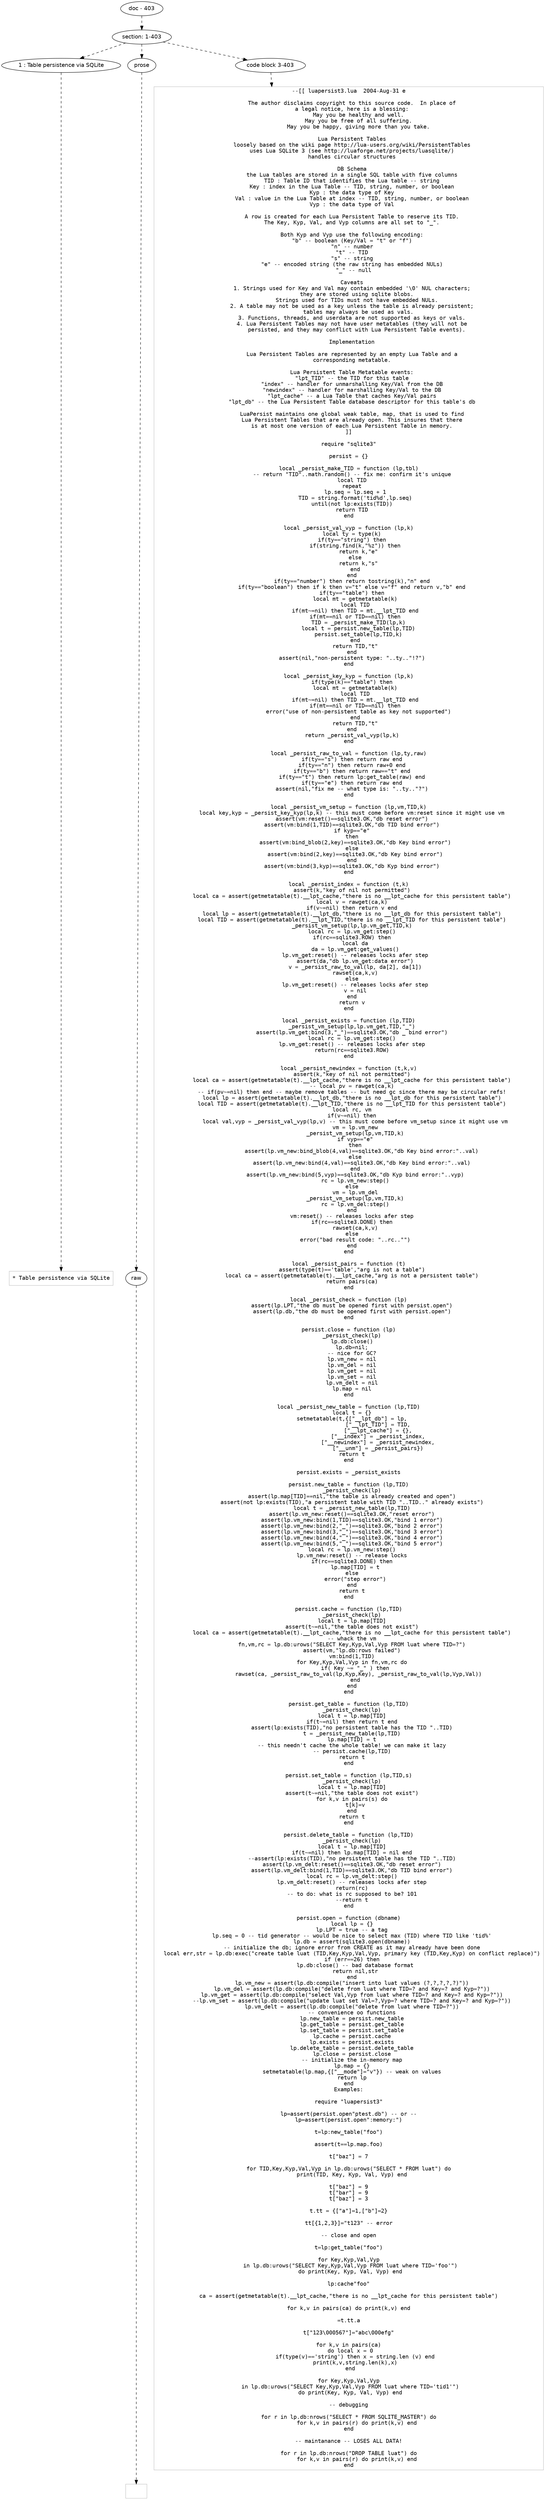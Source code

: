digraph lpegNode {

node [fontname=Helvetica]
edge [style=dashed]

doc_0 [label="doc - 403"]


doc_0 -> { section_1}
{rank=same; section_1}

section_1 [label="section: 1-403"]


// END RANK doc_0

section_1 -> { header_2 prose_3 codeblock_4}
{rank=same; header_2 prose_3 codeblock_4}

header_2 [label="1 : Table persistence via SQLite"]

prose_3 [label="prose"]

codeblock_4 [label="code block 3-403"]


// END RANK section_1

header_2 -> leaf_5
leaf_5  [color=Gray,shape=rectangle,fontname=Inconsolata,label="* Table persistence via SQLite"]
// END RANK header_2

prose_3 -> { raw_6}
{rank=same; raw_6}

raw_6 [label="raw"]


// END RANK prose_3

raw_6 -> leaf_7
leaf_7  [color=Gray,shape=rectangle,fontname=Inconsolata,label="
"]
// END RANK raw_6

codeblock_4 -> leaf_8
leaf_8  [color=Gray,shape=rectangle,fontname=Inconsolata,label="--[[ luapersist3.lua  2004-Aug-31 e

  The author disclaims copyright to this source code.  In place of
  a legal notice, here is a blessing:
      May you be healthy and well.
      May you be free of all suffering.
      May you be happy, giving more than you take.

  Lua Persistent Tables
  loosely based on the wiki page http://lua-users.org/wiki/PersistentTables
  uses Lua SQLite 3 (see http://luaforge.net/projects/luasqlite/)
  handles circular structures

  DB Schema
  the Lua tables are stored in a single SQL table with five columns
  TID : Table ID that identifies the Lua table -- string
  Key : index in the Lua Table -- TID, string, number, or boolean
  Kyp : the data type of Key
  Val : value in the Lua Table at index -- TID, string, number, or boolean
  Vyp : the data type of Val

  A row is created for each Lua Persistent Table to reserve its TID.
  The Key, Kyp, Val, and Vyp columns are all set to \"_\".

  Both Kyp and Vyp use the following encoding:
  \"b\" -- boolean (Key/Val = \"t\" or \"f\")
  \"n\" -- number
  \"t\" -- TID
  \"s\" -- string
  \"e\" -- encoded string (the raw string has embedded NULs)
   \"_\" -- null

  Caveats
  1. Strings used for Key and Val may contain embedded '\\0' NUL characters;
     they are stored using sqlite blobs.
     Strings used for TIDs must not have embedded NULs.
  2. A table may not be used as a key unless the table is already persistent;
      tables may always be used as vals.
  3. Functions, threads, and userdata are not supported as keys or vals.
  4. Lua Persistent Tables may not have user metatables (they will not be
     persisted, and they may conflict with Lua Persistent Table events).

  Implementation

  Lua Persistent Tables are represented by an empty Lua Table and a
  corresponding metatable.

  Lua Persistent Table Metatable events:
  \"lpt_TID\" -- the TID for this table
  \"index\" -- handler for unmarshalling Key/Val from the DB
  \"newindex\" -- handler for marshalling Key/Val to the DB
  \"lpt_cache\" -- a Lua Table that caches Key/Val pairs
  \"lpt_db\" -- the Lua Persistent Table database descriptor for this table's db

  LuaPersist maintains one global weak table, map, that is used to find
  Lua Persistent Tables that are already open. This insures that there
  is at most one version of each Lua Persistent Table in memory.
]]

require \"sqlite3\"

persist = {}

local _persist_make_TID = function (lp,tbl)
  -- return \"TID\"..math.random() -- fix me: confirm it's unique
  local TID
  repeat
    lp.seq = lp.seq + 1
    TID = string.format('tid%d',lp.seq)
  until(not lp:exists(TID))
  return TID
end

local _persist_val_vyp = function (lp,k)
  local ty = type(k)
  if(ty==\"string\") then
    if(string.find(k,\"%z\")) then
      return k,\"e\"
    else
      return k,\"s\"
    end
  end
  if(ty==\"number\") then return tostring(k),\"n\" end
  if(ty==\"boolean\") then if k then v=\"t\" else v=\"f\" end return v,\"b\" end
  if(ty==\"table\") then
    local mt = getmetatable(k)
    local TID
    if(mt~=nil) then TID = mt.__lpt_TID end
    if(mt==nil or TID==nil) then
      TID = _persist_make_TID(lp,k)
      local t = persist.new_table(lp,TID)
      persist.set_table(lp,TID,k)
    end
    return TID,\"t\"
  end
  assert(nil,\"non-persistent type: \"..ty..\"!?\")
end

local _persist_key_kyp = function (lp,k)
  if(type(k)==\"table\") then
    local mt = getmetatable(k)
    local TID
    if(mt~=nil) then TID = mt.__lpt_TID end
    if(mt==nil or TID==nil) then
      error(\"use of non-persistent table as key not supported\")
    end
    return TID,\"t\"
  end
  return _persist_val_vyp(lp,k)
end

local _persist_raw_to_val = function (lp,ty,raw)
  if(ty==\"s\") then return raw end
  if(ty==\"n\") then return raw+0 end
  if(ty==\"b\") then return raw==\"t\" end
  if(ty==\"t\") then return lp:get_table(raw) end
  if(ty==\"e\") then return raw end
  assert(nil,\"fix me -- what type is: \"..ty..\"?\")
end

local _persist_vm_setup = function (lp,vm,TID,k)
  local key,kyp = _persist_key_kyp(lp,k) -- this must come before vm:reset since it might use vm
  assert(vm:reset()==sqlite3.OK,\"db reset error\")
  assert(vm:bind(1,TID)==sqlite3.OK,\"db TID bind error\")
  if kyp==\"e\"
  then
    assert(vm:bind_blob(2,key)==sqlite3.OK,\"db Key bind error\")
  else
    assert(vm:bind(2,key)==sqlite3.OK,\"db Key bind error\")
  end
  assert(vm:bind(3,kyp)==sqlite3.OK,\"db Kyp bind error\")
end

local _persist_index = function (t,k)
  assert(k,\"key of nil not permitted\")
  local ca = assert(getmetatable(t).__lpt_cache,\"there is no __lpt_cache for this persistent table\")
  local v = rawget(ca,k)
  if(v~=nil) then return v end
  local lp = assert(getmetatable(t).__lpt_db,\"there is no __lpt_db for this persistent table\")
  local TID = assert(getmetatable(t).__lpt_TID,\"there is no __lpt_TID for this persistent table\")
  _persist_vm_setup(lp,lp.vm_get,TID,k)
  local rc = lp.vm_get:step()
  if(rc==sqlite3.ROW) then
    local da
    da = lp.vm_get:get_values()
    lp.vm_get:reset() -- releases locks afer step
    assert(da,\"db lp.vm_get:data error\")
    v = _persist_raw_to_val(lp, da[2], da[1])
    rawset(ca,k,v)
  else
    lp.vm_get:reset() -- releases locks afer step
    v = nil
  end
  return v
end

local _persist_exists = function (lp,TID)
  _persist_vm_setup(lp,lp.vm_get,TID,\"_\")
  assert(lp.vm_get:bind(3,\"_\")==sqlite3.OK,\"db _ bind error\")
  local rc = lp.vm_get:step()
  lp.vm_get:reset() -- releases locks afer step
  return(rc==sqlite3.ROW)
end

local _persist_newindex = function (t,k,v)
  assert(k,\"key of nil not permitted\")
  local ca = assert(getmetatable(t).__lpt_cache,\"there is no __lpt_cache for this persistent table\")
  -- local pv = rawget(ca,k)
  -- if(pv~=nil) then end -- maybe remove tables -- but need gc since there may be circular refs!
  local lp = assert(getmetatable(t).__lpt_db,\"there is no __lpt_db for this persistent table\")
  local TID = assert(getmetatable(t).__lpt_TID,\"there is no __lpt_TID for this persistent table\")
  local rc, vm
  if(v~=nil) then
    local val,vyp = _persist_val_vyp(lp,v) -- this must come before vm_setup since it might use vm
    vm = lp.vm_new
    _persist_vm_setup(lp,vm,TID,k)
    if vyp==\"e\"
    then
        assert(lp.vm_new:bind_blob(4,val)==sqlite3.OK,\"db Key bind error:\"..val)
    else
        assert(lp.vm_new:bind(4,val)==sqlite3.OK,\"db Key bind error:\"..val)
    end
    assert(lp.vm_new:bind(5,vyp)==sqlite3.OK,\"db Kyp bind error:\"..vyp)
    rc = lp.vm_new:step()
  else
    vm = lp.vm_del
    _persist_vm_setup(lp,vm,TID,k)
    rc = lp.vm_del:step()
  end
  vm:reset() -- releases locks afer step
  if(rc==sqlite3.DONE) then
    rawset(ca,k,v)
  else
    error(\"bad result code: \"..rc..\"\")
  end
end

local _persist_pairs = function (t)
  assert(type(t)=='table',\"arg is not a table\")
  local ca = assert(getmetatable(t).__lpt_cache,\"arg is not a persistent table\")
  return pairs(ca)
end

local _persist_check = function (lp)
  assert(lp.LPT,\"the db must be opened first with persist.open\")
  assert(lp.db,\"the db must be opened first with persist.open\")
end

persist.close = function (lp)
  _persist_check(lp)
  lp.db:close()
  lp.db=nil;
  -- nice for GC?
  lp.vm_new = nil
  lp.vm_del = nil
  lp.vm_get = nil
  lp.vm_set = nil
  lp.vm_delt = nil
  lp.map = nil
end

local _persist_new_table = function (lp,TID)
  local t = {}
  setmetatable(t,{[\"__lpt_db\"] = lp,
                  [\"__lpt_TID\"] = TID,
                  [\"__lpt_cache\"] = {},
                  [\"__index\"] = _persist_index,
                  [\"__newindex\"] = _persist_newindex,
                  [\"__unm\"] = _persist_pairs})
  return t
end

persist.exists = _persist_exists

persist.new_table = function (lp,TID)
  _persist_check(lp)
  assert(lp.map[TID]==nil,\"the table is already created and open\")
  assert(not lp:exists(TID),\"a persistent table with TID \"..TID..\" already exists\")
  local t = _persist_new_table(lp,TID)
  assert(lp.vm_new:reset()==sqlite3.OK,\"reset error\")
  assert(lp.vm_new:bind(1,TID)==sqlite3.OK,\"bind 1 error\")
  assert(lp.vm_new:bind(2,\"_\")==sqlite3.OK,\"bind 2 error\")
  assert(lp.vm_new:bind(3,\"_\")==sqlite3.OK,\"bind 3 error\")
  assert(lp.vm_new:bind(4,\"_\")==sqlite3.OK,\"bind 4 error\")
  assert(lp.vm_new:bind(5,\"_\")==sqlite3.OK,\"bind 5 error\")
  local rc = lp.vm_new:step()
  lp.vm_new:reset() -- release locks
  if(rc==sqlite3.DONE) then
    lp.map[TID] = t
  else
    error(\"step error\")
  end
  return t
end

persist.cache = function (lp,TID)
  _persist_check(lp)
  local t = lp.map[TID]
  assert(t~=nil,\"the table does not exist\")
  local ca = assert(getmetatable(t).__lpt_cache,\"there is no __lpt_cache for this persistent table\")
  -- whack the vm
  fn,vm,rc = lp.db:urows(\"SELECT Key,Kyp,Val,Vyp FROM luat where TID=?\")
  assert(vm,\"lp.db:rows failed\")
  vm:bind(1,TID)
  for Key,Kyp,Val,Vyp in fn,vm,rc do
    if( Key ~= \"_\" ) then
      rawset(ca, _persist_raw_to_val(lp,Kyp,Key), _persist_raw_to_val(lp,Vyp,Val))
    end
  end
end

persist.get_table = function (lp,TID)
  _persist_check(lp)
  local t = lp.map[TID]
  if(t~=nil) then return t end
  assert(lp:exists(TID),\"no persistent table has the TID \"..TID)
  t = _persist_new_table(lp,TID)
  lp.map[TID] = t
  -- this needn't cache the whole table! we can make it lazy
  -- persist.cache(lp,TID)
  return t
end

persist.set_table = function (lp,TID,s)
  _persist_check(lp)
  local t = lp.map[TID]
  assert(t~=nil,\"the table does not exist\")
  for k,v in pairs(s) do
    t[k]=v
  end
  return t
end

persist.delete_table = function (lp,TID)
  _persist_check(lp)
  local t = lp.map[TID]
  if(t~=nil) then lp.map[TID] = nil end
  --assert(lp:exists(TID),\"no persistent table has the TID \"..TID)
  assert(lp.vm_delt:reset()==sqlite3.OK,\"db reset error\")
  assert(lp.vm_delt:bind(1,TID)==sqlite3.OK,\"db TID bind error\")
  local rc = lp.vm_delt:step()
  lp.vm_delt:reset() -- releases locks afer step
  return(rc)
  -- to do: what is rc supposed to be? 101
  --return t
end

persist.open = function (dbname)
  local lp = {}
  lp.LPT = true -- a tag
  lp.seq = 0 -- tid generator -- would be nice to select max (TID) where TID like 'tid%'
  lp.db = assert(sqlite3.open(dbname))
  -- initialize the db; ignore error from CREATE as it may already have been done
  local err,str = lp.db:exec(\"create table luat (TID,Key,Kyp,Val,Vyp, primary key (TID,Key,Kyp) on conflict replace)\")
  if (err==26) then
    lp.db:close() -- bad database format
    return nil,str
  end
  lp.vm_new = assert(lp.db:compile(\"insert into luat values (?,?,?,?,?)\"))
  lp.vm_del = assert(lp.db:compile(\"delete from luat where TID=? and Key=? and Kyp=?\"))
  lp.vm_get = assert(lp.db:compile(\"select Val,Vyp from luat where TID=? and Key=? and Kyp=?\"))
  --lp.vm_set = assert(lp.db:compile(\"update luat set Val=?,Vyp=? where TID=? and Key=? and Kyp=?\"))
  lp.vm_delt = assert(lp.db:compile(\"delete from luat where TID=?\"))
  -- convenience oo functions
  lp.new_table = persist.new_table
  lp.get_table = persist.get_table
  lp.set_table = persist.set_table
  lp.cache = persist.cache
  lp.exists = persist.exists
  lp.delete_table = persist.delete_table
  lp.close = persist.close
  -- initialize the in-memory map
  lp.map = {}
  setmetatable(lp.map,{[\"__mode\"]=\"v\"}) -- weak on values
  return lp
end
Examples:

require \"luapersist3\"

lp=assert(persist.open\"ptest.db\") -- or --
lp=assert(persist.open\":memory:\")

t=lp:new_table(\"foo\")

assert(t==lp.map.foo)

t[\"baz\"] = 7

for TID,Key,Kyp,Val,Vyp in lp.db:urows(\"SELECT * FROM luat\") do
  print(TID, Key, Kyp, Val, Vyp) end

t[\"baz\"] = 9
t[\"bar\"] = 9
t[\"baz\"] = 3

t.tt = {[\"a\"]=1,[\"b\"]=2}

tt[{1,2,3}]=\"t123\" -- error

-- close and open

t=lp:get_table(\"foo\")

for Key,Kyp,Val,Vyp
 in lp.db:urows(\"SELECT Key,Kyp,Val,Vyp FROM luat where TID='foo'\")
 do print(Key, Kyp, Val, Vyp) end

lp:cache\"foo\"

ca = assert(getmetatable(t).__lpt_cache,\"there is no __lpt_cache for this persistent table\")

for k,v in pairs(ca) do print(k,v) end

=t.tt.a

t[\"123\\000567\"]=\"abc\\000efg\"

for k,v in pairs(ca)
 do local x = 0
    if(type(v)=='string') then x = string.len (v) end
    print(k,v,string.len(k),x)
 end

for Key,Kyp,Val,Vyp
 in lp.db:urows(\"SELECT Key,Kyp,Val,Vyp FROM luat where TID='tid1'\")
 do print(Key, Kyp, Val, Vyp) end

-- debugging

for r in lp.db:nrows(\"SELECT * FROM SQLITE_MASTER\") do
     for k,v in pairs(r) do print(k,v) end
end

-- maintanance -- LOSES ALL DATA!

for r in lp.db:nrows(\"DROP TABLE luat\") do
     for k,v in pairs(r) do print(k,v) end
end"]
// END RANK codeblock_4


}
